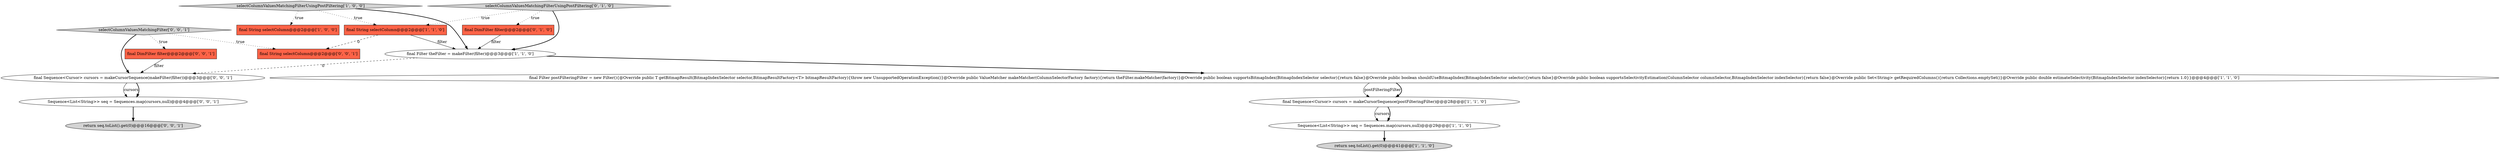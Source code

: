 digraph {
13 [style = filled, label = "final String selectColumn@@@2@@@['0', '0', '1']", fillcolor = tomato, shape = box image = "AAA0AAABBB3BBB"];
2 [style = filled, label = "final Filter theFilter = makeFilter(filter)@@@3@@@['1', '1', '0']", fillcolor = white, shape = ellipse image = "AAA0AAABBB1BBB"];
1 [style = filled, label = "final String selectColumn@@@2@@@['1', '0', '0']", fillcolor = tomato, shape = box image = "AAA0AAABBB1BBB"];
4 [style = filled, label = "Sequence<List<String>> seq = Sequences.map(cursors,null)@@@29@@@['1', '1', '0']", fillcolor = white, shape = ellipse image = "AAA0AAABBB1BBB"];
5 [style = filled, label = "final String selectColumn@@@2@@@['1', '1', '0']", fillcolor = tomato, shape = box image = "AAA0AAABBB1BBB"];
6 [style = filled, label = "final Filter postFilteringFilter = new Filter(){@Override public T getBitmapResult(BitmapIndexSelector selector,BitmapResultFactory<T> bitmapResultFactory){throw new UnsupportedOperationException()}@Override public ValueMatcher makeMatcher(ColumnSelectorFactory factory){return theFilter.makeMatcher(factory)}@Override public boolean supportsBitmapIndex(BitmapIndexSelector selector){return false}@Override public boolean shouldUseBitmapIndex(BitmapIndexSelector selector){return false}@Override public boolean supportsSelectivityEstimation(ColumnSelector columnSelector,BitmapIndexSelector indexSelector){return false}@Override public Set<String> getRequiredColumns(){return Collections.emptySet()}@Override public double estimateSelectivity(BitmapIndexSelector indexSelector){return 1.0}}@@@4@@@['1', '1', '0']", fillcolor = white, shape = ellipse image = "AAA0AAABBB1BBB"];
11 [style = filled, label = "return seq.toList().get(0)@@@16@@@['0', '0', '1']", fillcolor = lightgray, shape = ellipse image = "AAA0AAABBB3BBB"];
12 [style = filled, label = "final DimFilter filter@@@2@@@['0', '0', '1']", fillcolor = tomato, shape = box image = "AAA0AAABBB3BBB"];
14 [style = filled, label = "final Sequence<Cursor> cursors = makeCursorSequence(makeFilter(filter))@@@3@@@['0', '0', '1']", fillcolor = white, shape = ellipse image = "AAA0AAABBB3BBB"];
15 [style = filled, label = "Sequence<List<String>> seq = Sequences.map(cursors,null)@@@4@@@['0', '0', '1']", fillcolor = white, shape = ellipse image = "AAA0AAABBB3BBB"];
3 [style = filled, label = "selectColumnValuesMatchingFilterUsingPostFiltering['1', '0', '0']", fillcolor = lightgray, shape = diamond image = "AAA0AAABBB1BBB"];
0 [style = filled, label = "final Sequence<Cursor> cursors = makeCursorSequence(postFilteringFilter)@@@28@@@['1', '1', '0']", fillcolor = white, shape = ellipse image = "AAA0AAABBB1BBB"];
7 [style = filled, label = "return seq.toList().get(0)@@@41@@@['1', '1', '0']", fillcolor = lightgray, shape = ellipse image = "AAA0AAABBB1BBB"];
9 [style = filled, label = "selectColumnValuesMatchingFilterUsingPostFiltering['0', '1', '0']", fillcolor = lightgray, shape = diamond image = "AAA0AAABBB2BBB"];
10 [style = filled, label = "selectColumnValuesMatchingFilter['0', '0', '1']", fillcolor = lightgray, shape = diamond image = "AAA0AAABBB3BBB"];
8 [style = filled, label = "final DimFilter filter@@@2@@@['0', '1', '0']", fillcolor = tomato, shape = box image = "AAA0AAABBB2BBB"];
8->2 [style = solid, label="filter"];
9->8 [style = dotted, label="true"];
10->13 [style = dotted, label="true"];
5->13 [style = dashed, label="0"];
0->4 [style = solid, label="cursors"];
12->14 [style = solid, label="filter"];
0->4 [style = bold, label=""];
4->7 [style = bold, label=""];
6->0 [style = solid, label="postFilteringFilter"];
9->5 [style = dotted, label="true"];
10->12 [style = dotted, label="true"];
3->2 [style = bold, label=""];
3->1 [style = dotted, label="true"];
6->0 [style = bold, label=""];
9->2 [style = bold, label=""];
14->15 [style = solid, label="cursors"];
15->11 [style = bold, label=""];
2->14 [style = dashed, label="0"];
5->2 [style = solid, label="filter"];
2->6 [style = bold, label=""];
14->15 [style = bold, label=""];
3->5 [style = dotted, label="true"];
10->14 [style = bold, label=""];
}
